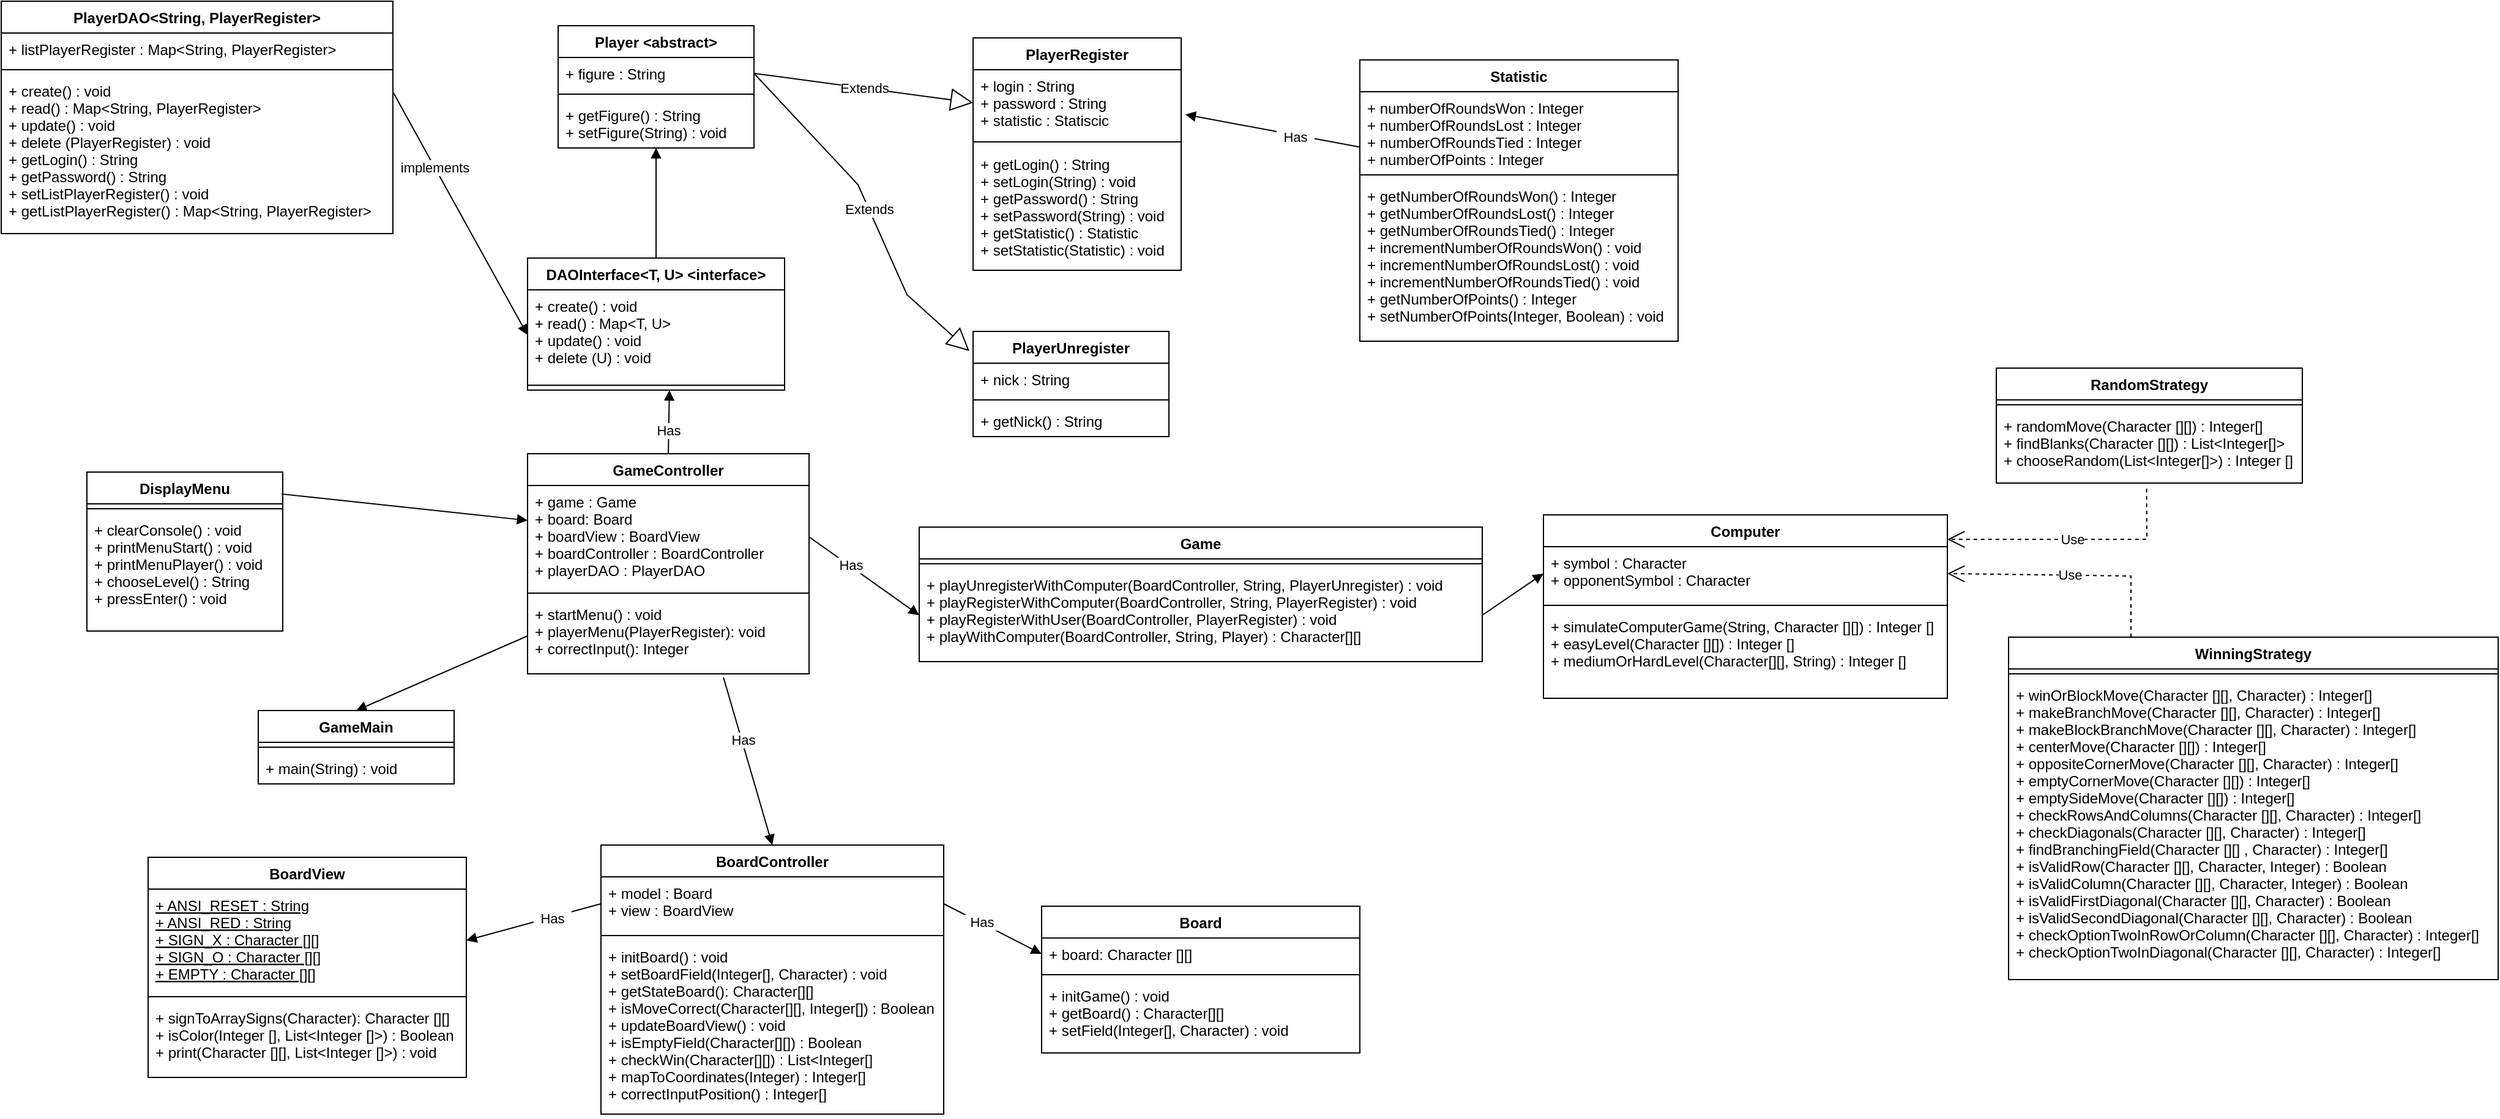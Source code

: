 <mxfile version="20.5.3" type="device"><diagram id="VrmzG9eLREvCGbenflNN" name="Strona-1"><mxGraphModel dx="3987" dy="1747" grid="1" gridSize="10" guides="1" tooltips="1" connect="1" arrows="1" fold="1" page="1" pageScale="1" pageWidth="827" pageHeight="1169" math="0" shadow="0"><root><mxCell id="0"/><mxCell id="1" parent="0"/><mxCell id="N-1xJLQRsz2dR7vhiNGV-13" value="Statistic" style="swimlane;fontStyle=1;align=center;verticalAlign=top;childLayout=stackLayout;horizontal=1;startSize=26;horizontalStack=0;resizeParent=1;resizeParentMax=0;resizeLast=0;collapsible=1;marginBottom=0;" parent="1" vertex="1"><mxGeometry x="650" y="58" width="260" height="230" as="geometry"/></mxCell><mxCell id="N-1xJLQRsz2dR7vhiNGV-14" value="+ numberOfRoundsWon : Integer&#10;+ numberOfRoundsLost : Integer&#10;+ numberOfRoundsTied : Integer&#10;+ numberOfPoints : Integer" style="text;strokeColor=none;fillColor=none;align=left;verticalAlign=top;spacingLeft=4;spacingRight=4;overflow=hidden;rotatable=0;points=[[0,0.5],[1,0.5]];portConstraint=eastwest;" parent="N-1xJLQRsz2dR7vhiNGV-13" vertex="1"><mxGeometry y="26" width="260" height="64" as="geometry"/></mxCell><mxCell id="N-1xJLQRsz2dR7vhiNGV-15" value="" style="line;strokeWidth=1;fillColor=none;align=left;verticalAlign=middle;spacingTop=-1;spacingLeft=3;spacingRight=3;rotatable=0;labelPosition=right;points=[];portConstraint=eastwest;strokeColor=inherit;" parent="N-1xJLQRsz2dR7vhiNGV-13" vertex="1"><mxGeometry y="90" width="260" height="8" as="geometry"/></mxCell><mxCell id="N-1xJLQRsz2dR7vhiNGV-16" value="+ getNumberOfRoundsWon() : Integer&#10;+ getNumberOfRoundsLost() : Integer&#10;+ getNumberOfRoundsTied() : Integer&#10;+ incrementNumberOfRoundsWon() : void&#10;+ incrementNumberOfRoundsLost() : void&#10;+ incrementNumberOfRoundsTied() : void&#10;+ getNumberOfPoints() : Integer&#10;+ setNumberOfPoints(Integer, Boolean) : void" style="text;strokeColor=none;fillColor=none;align=left;verticalAlign=top;spacingLeft=4;spacingRight=4;overflow=hidden;rotatable=0;points=[[0,0.5],[1,0.5]];portConstraint=eastwest;" parent="N-1xJLQRsz2dR7vhiNGV-13" vertex="1"><mxGeometry y="98" width="260" height="132" as="geometry"/></mxCell><mxCell id="odR13xfLLYG2qS5PO0i9-3" value="" style="html=1;verticalAlign=bottom;endArrow=block;rounded=0;exitX=0;exitY=0.707;exitDx=0;exitDy=0;exitPerimeter=0;entryX=1.02;entryY=0.679;entryDx=0;entryDy=0;entryPerimeter=0;" parent="1" source="N-1xJLQRsz2dR7vhiNGV-14" target="odR13xfLLYG2qS5PO0i9-19" edge="1"><mxGeometry width="80" relative="1" as="geometry"><mxPoint x="500" y="140" as="sourcePoint"/><mxPoint x="450" y="180" as="targetPoint"/></mxGeometry></mxCell><mxCell id="odR13xfLLYG2qS5PO0i9-30" value="&amp;nbsp; Has&amp;nbsp;&amp;nbsp;" style="edgeLabel;html=1;align=center;verticalAlign=middle;resizable=0;points=[];" parent="odR13xfLLYG2qS5PO0i9-3" vertex="1" connectable="0"><mxGeometry x="-0.256" y="1" relative="1" as="geometry"><mxPoint as="offset"/></mxGeometry></mxCell><mxCell id="odR13xfLLYG2qS5PO0i9-10" value="Board" style="swimlane;fontStyle=1;align=center;verticalAlign=top;childLayout=stackLayout;horizontal=1;startSize=26;horizontalStack=0;resizeParent=1;resizeParentMax=0;resizeLast=0;collapsible=1;marginBottom=0;" parent="1" vertex="1"><mxGeometry x="390" y="750" width="260" height="120" as="geometry"/></mxCell><mxCell id="odR13xfLLYG2qS5PO0i9-11" value="+ board: Character [][]" style="text;strokeColor=none;fillColor=none;align=left;verticalAlign=top;spacingLeft=4;spacingRight=4;overflow=hidden;rotatable=0;points=[[0,0.5],[1,0.5]];portConstraint=eastwest;" parent="odR13xfLLYG2qS5PO0i9-10" vertex="1"><mxGeometry y="26" width="260" height="26" as="geometry"/></mxCell><mxCell id="odR13xfLLYG2qS5PO0i9-12" value="" style="line;strokeWidth=1;fillColor=none;align=left;verticalAlign=middle;spacingTop=-1;spacingLeft=3;spacingRight=3;rotatable=0;labelPosition=right;points=[];portConstraint=eastwest;strokeColor=inherit;" parent="odR13xfLLYG2qS5PO0i9-10" vertex="1"><mxGeometry y="52" width="260" height="8" as="geometry"/></mxCell><mxCell id="odR13xfLLYG2qS5PO0i9-13" value="+ initGame() : void&#10;+ getBoard() : Character[][]&#10;+ setField(Integer[], Character) : void" style="text;strokeColor=none;fillColor=none;align=left;verticalAlign=top;spacingLeft=4;spacingRight=4;overflow=hidden;rotatable=0;points=[[0,0.5],[1,0.5]];portConstraint=eastwest;" parent="odR13xfLLYG2qS5PO0i9-10" vertex="1"><mxGeometry y="60" width="260" height="60" as="geometry"/></mxCell><mxCell id="odR13xfLLYG2qS5PO0i9-18" value="PlayerRegister" style="swimlane;fontStyle=1;align=center;verticalAlign=top;childLayout=stackLayout;horizontal=1;startSize=26;horizontalStack=0;resizeParent=1;resizeParentMax=0;resizeLast=0;collapsible=1;marginBottom=0;" parent="1" vertex="1"><mxGeometry x="334" y="40" width="170" height="190" as="geometry"/></mxCell><mxCell id="odR13xfLLYG2qS5PO0i9-19" value="+ login : String&#10;+ password : String&#10;+ statistic : Statiscic" style="text;strokeColor=none;fillColor=none;align=left;verticalAlign=top;spacingLeft=4;spacingRight=4;overflow=hidden;rotatable=0;points=[[0,0.5],[1,0.5]];portConstraint=eastwest;" parent="odR13xfLLYG2qS5PO0i9-18" vertex="1"><mxGeometry y="26" width="170" height="54" as="geometry"/></mxCell><mxCell id="odR13xfLLYG2qS5PO0i9-20" value="" style="line;strokeWidth=1;fillColor=none;align=left;verticalAlign=middle;spacingTop=-1;spacingLeft=3;spacingRight=3;rotatable=0;labelPosition=right;points=[];portConstraint=eastwest;strokeColor=inherit;" parent="odR13xfLLYG2qS5PO0i9-18" vertex="1"><mxGeometry y="80" width="170" height="10" as="geometry"/></mxCell><mxCell id="odR13xfLLYG2qS5PO0i9-21" value="+ getLogin() : String&#10;+ setLogin(String) : void&#10;+ getPassword() : String&#10;+ setPassword(String) : void&#10;+ getStatistic() : Statistic&#10;+ setStatistic(Statistic) : void" style="text;strokeColor=none;fillColor=none;align=left;verticalAlign=top;spacingLeft=4;spacingRight=4;overflow=hidden;rotatable=0;points=[[0,0.5],[1,0.5]];portConstraint=eastwest;" parent="odR13xfLLYG2qS5PO0i9-18" vertex="1"><mxGeometry y="90" width="170" height="100" as="geometry"/></mxCell><mxCell id="odR13xfLLYG2qS5PO0i9-27" value="Extends" style="endArrow=block;endSize=16;endFill=0;html=1;rounded=0;exitX=1;exitY=0.5;exitDx=0;exitDy=0;entryX=0;entryY=0.5;entryDx=0;entryDy=0;" parent="1" source="Wgvar7H5nIFd8Q6rsGdw-6" target="odR13xfLLYG2qS5PO0i9-19" edge="1"><mxGeometry width="160" relative="1" as="geometry"><mxPoint x="80" y="63" as="sourcePoint"/><mxPoint x="330" y="120" as="targetPoint"/></mxGeometry></mxCell><mxCell id="odR13xfLLYG2qS5PO0i9-28" value="Extends" style="endArrow=block;endSize=16;endFill=0;html=1;rounded=0;entryX=-0.019;entryY=0.186;entryDx=0;entryDy=0;exitX=1;exitY=0.5;exitDx=0;exitDy=0;entryPerimeter=0;" parent="1" source="Wgvar7H5nIFd8Q6rsGdw-6" target="Wgvar7H5nIFd8Q6rsGdw-1" edge="1"><mxGeometry width="160" relative="1" as="geometry"><mxPoint x="80" y="63" as="sourcePoint"/><mxPoint x="334" y="277" as="targetPoint"/><Array as="points"><mxPoint x="240" y="160"/><mxPoint x="280" y="250"/></Array></mxGeometry></mxCell><mxCell id="odR13xfLLYG2qS5PO0i9-32" value="DAOInterface&lt;T, U&gt; &lt;interface&gt;" style="swimlane;fontStyle=1;align=center;verticalAlign=top;childLayout=stackLayout;horizontal=1;startSize=26;horizontalStack=0;resizeParent=1;resizeParentMax=0;resizeLast=0;collapsible=1;marginBottom=0;" parent="1" vertex="1"><mxGeometry x="-30" y="220" width="210" height="108" as="geometry"/></mxCell><mxCell id="odR13xfLLYG2qS5PO0i9-33" value="+ create() : void&#10;+ read() : Map&lt;T, U&gt;&#10;+ update() : void&#10;+ delete (U) : void" style="text;strokeColor=none;fillColor=none;align=left;verticalAlign=top;spacingLeft=4;spacingRight=4;overflow=hidden;rotatable=0;points=[[0,0.5],[1,0.5]];portConstraint=eastwest;" parent="odR13xfLLYG2qS5PO0i9-32" vertex="1"><mxGeometry y="26" width="210" height="74" as="geometry"/></mxCell><mxCell id="odR13xfLLYG2qS5PO0i9-34" value="" style="line;strokeWidth=1;fillColor=none;align=left;verticalAlign=middle;spacingTop=-1;spacingLeft=3;spacingRight=3;rotatable=0;labelPosition=right;points=[];portConstraint=eastwest;strokeColor=inherit;" parent="odR13xfLLYG2qS5PO0i9-32" vertex="1"><mxGeometry y="100" width="210" height="8" as="geometry"/></mxCell><mxCell id="odR13xfLLYG2qS5PO0i9-36" value="BoardController" style="swimlane;fontStyle=1;align=center;verticalAlign=top;childLayout=stackLayout;horizontal=1;startSize=26;horizontalStack=0;resizeParent=1;resizeParentMax=0;resizeLast=0;collapsible=1;marginBottom=0;" parent="1" vertex="1"><mxGeometry x="30" y="700" width="280" height="220" as="geometry"/></mxCell><mxCell id="odR13xfLLYG2qS5PO0i9-37" value="+ model : Board&#10;+ view : BoardView" style="text;strokeColor=none;fillColor=none;align=left;verticalAlign=top;spacingLeft=4;spacingRight=4;overflow=hidden;rotatable=0;points=[[0,0.5],[1,0.5]];portConstraint=eastwest;" parent="odR13xfLLYG2qS5PO0i9-36" vertex="1"><mxGeometry y="26" width="280" height="44" as="geometry"/></mxCell><mxCell id="odR13xfLLYG2qS5PO0i9-38" value="" style="line;strokeWidth=1;fillColor=none;align=left;verticalAlign=middle;spacingTop=-1;spacingLeft=3;spacingRight=3;rotatable=0;labelPosition=right;points=[];portConstraint=eastwest;strokeColor=inherit;" parent="odR13xfLLYG2qS5PO0i9-36" vertex="1"><mxGeometry y="70" width="280" height="8" as="geometry"/></mxCell><mxCell id="odR13xfLLYG2qS5PO0i9-39" value="+ initBoard() : void&#10;+ setBoardField(Integer[], Character) : void&#10;+ getStateBoard(): Character[][]&#10;+ isMoveCorrect(Character[][], Integer[]) : Boolean&#10;+ updateBoardView() : void&#10;+ isEmptyField(Character[][]) : Boolean&#10;+ checkWin(Character[][]) : List&lt;Integer[]&#10;+ mapToCoordinates(Integer) : Integer[]&#10;+ correctInputPosition() : Integer[]" style="text;strokeColor=none;fillColor=none;align=left;verticalAlign=top;spacingLeft=4;spacingRight=4;overflow=hidden;rotatable=0;points=[[0,0.5],[1,0.5]];portConstraint=eastwest;" parent="odR13xfLLYG2qS5PO0i9-36" vertex="1"><mxGeometry y="78" width="280" height="142" as="geometry"/></mxCell><mxCell id="odR13xfLLYG2qS5PO0i9-40" value="PlayerDAO&lt;String, PlayerRegister&gt;" style="swimlane;fontStyle=1;align=center;verticalAlign=top;childLayout=stackLayout;horizontal=1;startSize=26;horizontalStack=0;resizeParent=1;resizeParentMax=0;resizeLast=0;collapsible=1;marginBottom=0;" parent="1" vertex="1"><mxGeometry x="-460" y="10" width="320" height="190" as="geometry"/></mxCell><mxCell id="odR13xfLLYG2qS5PO0i9-41" value="+ listPlayerRegister : Map&lt;String, PlayerRegister&gt;" style="text;strokeColor=none;fillColor=none;align=left;verticalAlign=top;spacingLeft=4;spacingRight=4;overflow=hidden;rotatable=0;points=[[0,0.5],[1,0.5]];portConstraint=eastwest;" parent="odR13xfLLYG2qS5PO0i9-40" vertex="1"><mxGeometry y="26" width="320" height="26" as="geometry"/></mxCell><mxCell id="odR13xfLLYG2qS5PO0i9-42" value="" style="line;strokeWidth=1;fillColor=none;align=left;verticalAlign=middle;spacingTop=-1;spacingLeft=3;spacingRight=3;rotatable=0;labelPosition=right;points=[];portConstraint=eastwest;strokeColor=inherit;" parent="odR13xfLLYG2qS5PO0i9-40" vertex="1"><mxGeometry y="52" width="320" height="8" as="geometry"/></mxCell><mxCell id="odR13xfLLYG2qS5PO0i9-43" value="+ create() : void&#10;+ read() : Map&lt;String, PlayerRegister&gt;&#10;+ update() : void&#10;+ delete (PlayerRegister) : void&#10;+ getLogin() : String&#10;+ getPassword() : String&#10;+ setListPlayerRegister() : void&#10;+ getListPlayerRegister() : Map&lt;String, PlayerRegister&gt;" style="text;strokeColor=none;fillColor=none;align=left;verticalAlign=top;spacingLeft=4;spacingRight=4;overflow=hidden;rotatable=0;points=[[0,0.5],[1,0.5]];portConstraint=eastwest;" parent="odR13xfLLYG2qS5PO0i9-40" vertex="1"><mxGeometry y="60" width="320" height="130" as="geometry"/></mxCell><mxCell id="2SEzMEBzed6HXKgxfGI9-5" value="" style="html=1;verticalAlign=bottom;endArrow=block;rounded=0;exitX=0;exitY=0.5;exitDx=0;exitDy=0;entryX=1;entryY=0.5;entryDx=0;entryDy=0;" parent="1" source="odR13xfLLYG2qS5PO0i9-37" target="qKr_ojwoAKh8h4PvuATE-2" edge="1"><mxGeometry width="80" relative="1" as="geometry"><mxPoint x="32.8" y="837.998" as="sourcePoint"/><mxPoint y="784" as="targetPoint"/></mxGeometry></mxCell><mxCell id="2SEzMEBzed6HXKgxfGI9-6" value="&amp;nbsp; Has&amp;nbsp;&amp;nbsp;" style="edgeLabel;html=1;align=center;verticalAlign=middle;resizable=0;points=[];" parent="2SEzMEBzed6HXKgxfGI9-5" vertex="1" connectable="0"><mxGeometry x="-0.256" y="1" relative="1" as="geometry"><mxPoint as="offset"/></mxGeometry></mxCell><mxCell id="2SEzMEBzed6HXKgxfGI9-7" value="" style="html=1;verticalAlign=bottom;endArrow=block;rounded=0;exitX=1;exitY=0.5;exitDx=0;exitDy=0;entryX=0;entryY=0.5;entryDx=0;entryDy=0;" parent="1" source="odR13xfLLYG2qS5PO0i9-37" target="odR13xfLLYG2qS5PO0i9-11" edge="1"><mxGeometry width="80" relative="1" as="geometry"><mxPoint x="300" y="640" as="sourcePoint"/><mxPoint x="220" y="647" as="targetPoint"/></mxGeometry></mxCell><mxCell id="2SEzMEBzed6HXKgxfGI9-8" value="&amp;nbsp; Has&amp;nbsp;&amp;nbsp;" style="edgeLabel;html=1;align=center;verticalAlign=middle;resizable=0;points=[];" parent="2SEzMEBzed6HXKgxfGI9-7" vertex="1" connectable="0"><mxGeometry x="-0.256" y="1" relative="1" as="geometry"><mxPoint as="offset"/></mxGeometry></mxCell><mxCell id="2SEzMEBzed6HXKgxfGI9-10" value="GameController" style="swimlane;fontStyle=1;align=center;verticalAlign=top;childLayout=stackLayout;horizontal=1;startSize=26;horizontalStack=0;resizeParent=1;resizeParentMax=0;resizeLast=0;collapsible=1;marginBottom=0;" parent="1" vertex="1"><mxGeometry x="-30" y="380" width="230" height="180" as="geometry"/></mxCell><mxCell id="2SEzMEBzed6HXKgxfGI9-11" value="+ game : Game&#10;+ board: Board&#10;+ boardView : BoardView&#10;+ boardController : BoardController&#10;+ playerDAO : PlayerDAO" style="text;strokeColor=none;fillColor=none;align=left;verticalAlign=top;spacingLeft=4;spacingRight=4;overflow=hidden;rotatable=0;points=[[0,0.5],[1,0.5]];portConstraint=eastwest;" parent="2SEzMEBzed6HXKgxfGI9-10" vertex="1"><mxGeometry y="26" width="230" height="84" as="geometry"/></mxCell><mxCell id="2SEzMEBzed6HXKgxfGI9-12" value="" style="line;strokeWidth=1;fillColor=none;align=left;verticalAlign=middle;spacingTop=-1;spacingLeft=3;spacingRight=3;rotatable=0;labelPosition=right;points=[];portConstraint=eastwest;strokeColor=inherit;" parent="2SEzMEBzed6HXKgxfGI9-10" vertex="1"><mxGeometry y="110" width="230" height="8" as="geometry"/></mxCell><mxCell id="2SEzMEBzed6HXKgxfGI9-13" value="+ startMenu() : void&#10;+ playerMenu(PlayerRegister): void&#10;+ correctInput(): Integer" style="text;strokeColor=none;fillColor=none;align=left;verticalAlign=top;spacingLeft=4;spacingRight=4;overflow=hidden;rotatable=0;points=[[0,0.5],[1,0.5]];portConstraint=eastwest;" parent="2SEzMEBzed6HXKgxfGI9-10" vertex="1"><mxGeometry y="118" width="230" height="62" as="geometry"/></mxCell><mxCell id="2SEzMEBzed6HXKgxfGI9-15" value="" style="html=1;verticalAlign=bottom;endArrow=block;rounded=0;exitX=0.696;exitY=1.048;exitDx=0;exitDy=0;entryX=0.5;entryY=0;entryDx=0;entryDy=0;exitPerimeter=0;" parent="1" source="2SEzMEBzed6HXKgxfGI9-13" target="odR13xfLLYG2qS5PO0i9-36" edge="1"><mxGeometry width="80" relative="1" as="geometry"><mxPoint x="150" y="610" as="sourcePoint"/><mxPoint x="220" y="626" as="targetPoint"/></mxGeometry></mxCell><mxCell id="2SEzMEBzed6HXKgxfGI9-16" value="&amp;nbsp; Has&amp;nbsp;&amp;nbsp;" style="edgeLabel;html=1;align=center;verticalAlign=middle;resizable=0;points=[];" parent="2SEzMEBzed6HXKgxfGI9-15" vertex="1" connectable="0"><mxGeometry x="-0.256" y="1" relative="1" as="geometry"><mxPoint as="offset"/></mxGeometry></mxCell><mxCell id="2SEzMEBzed6HXKgxfGI9-17" value="" style="html=1;verticalAlign=bottom;endArrow=block;rounded=0;exitX=1;exitY=0.5;exitDx=0;exitDy=0;entryX=0;entryY=0.5;entryDx=0;entryDy=0;" parent="1" source="2SEzMEBzed6HXKgxfGI9-11" target="Wgvar7H5nIFd8Q6rsGdw-13" edge="1"><mxGeometry width="80" relative="1" as="geometry"><mxPoint x="280" y="400" as="sourcePoint"/><mxPoint x="270" y="410" as="targetPoint"/></mxGeometry></mxCell><mxCell id="2SEzMEBzed6HXKgxfGI9-18" value="&amp;nbsp; Has&amp;nbsp;&amp;nbsp;" style="edgeLabel;html=1;align=center;verticalAlign=middle;resizable=0;points=[];" parent="2SEzMEBzed6HXKgxfGI9-17" vertex="1" connectable="0"><mxGeometry x="-0.256" y="1" relative="1" as="geometry"><mxPoint as="offset"/></mxGeometry></mxCell><mxCell id="2SEzMEBzed6HXKgxfGI9-19" value="DisplayMenu" style="swimlane;fontStyle=1;align=center;verticalAlign=top;childLayout=stackLayout;horizontal=1;startSize=26;horizontalStack=0;resizeParent=1;resizeParentMax=0;resizeLast=0;collapsible=1;marginBottom=0;" parent="1" vertex="1"><mxGeometry x="-390" y="395" width="160" height="130" as="geometry"/></mxCell><mxCell id="2SEzMEBzed6HXKgxfGI9-21" value="" style="line;strokeWidth=1;fillColor=none;align=left;verticalAlign=middle;spacingTop=-1;spacingLeft=3;spacingRight=3;rotatable=0;labelPosition=right;points=[];portConstraint=eastwest;strokeColor=inherit;" parent="2SEzMEBzed6HXKgxfGI9-19" vertex="1"><mxGeometry y="26" width="160" height="8" as="geometry"/></mxCell><mxCell id="2SEzMEBzed6HXKgxfGI9-22" value="+ clearConsole() : void&#10;+ printMenuStart() : void&#10;+ printMenuPlayer() : void&#10;+ chooseLevel() : String&#10;+ pressEnter() : void" style="text;strokeColor=none;fillColor=none;align=left;verticalAlign=top;spacingLeft=4;spacingRight=4;overflow=hidden;rotatable=0;points=[[0,0.5],[1,0.5]];portConstraint=eastwest;" parent="2SEzMEBzed6HXKgxfGI9-19" vertex="1"><mxGeometry y="34" width="160" height="96" as="geometry"/></mxCell><mxCell id="2SEzMEBzed6HXKgxfGI9-23" value="" style="html=1;verticalAlign=bottom;endArrow=block;rounded=0;exitX=0.994;exitY=0.138;exitDx=0;exitDy=0;entryX=0;entryY=0.34;entryDx=0;entryDy=0;exitPerimeter=0;entryPerimeter=0;" parent="1" source="2SEzMEBzed6HXKgxfGI9-19" target="2SEzMEBzed6HXKgxfGI9-11" edge="1"><mxGeometry width="80" relative="1" as="geometry"><mxPoint x="-80" y="550" as="sourcePoint"/><mxPoint x="-10" y="566" as="targetPoint"/></mxGeometry></mxCell><mxCell id="2SEzMEBzed6HXKgxfGI9-25" value="" style="html=1;verticalAlign=bottom;endArrow=block;rounded=0;exitX=0.5;exitY=0;exitDx=0;exitDy=0;" parent="1" source="odR13xfLLYG2qS5PO0i9-32" target="Wgvar7H5nIFd8Q6rsGdw-8" edge="1"><mxGeometry width="80" relative="1" as="geometry"><mxPoint x="100" y="240" as="sourcePoint"/><mxPoint x="-26.912" y="88" as="targetPoint"/></mxGeometry></mxCell><mxCell id="2SEzMEBzed6HXKgxfGI9-26" value="" style="html=1;verticalAlign=bottom;endArrow=block;rounded=0;exitX=0.5;exitY=0;exitDx=0;exitDy=0;entryX=0.552;entryY=1;entryDx=0;entryDy=0;entryPerimeter=0;" parent="1" source="2SEzMEBzed6HXKgxfGI9-10" target="odR13xfLLYG2qS5PO0i9-34" edge="1"><mxGeometry width="80" relative="1" as="geometry"><mxPoint x="270" y="410" as="sourcePoint"/><mxPoint x="250" y="385" as="targetPoint"/></mxGeometry></mxCell><mxCell id="2SEzMEBzed6HXKgxfGI9-27" value="&amp;nbsp; Has&amp;nbsp;&amp;nbsp;" style="edgeLabel;html=1;align=center;verticalAlign=middle;resizable=0;points=[];" parent="2SEzMEBzed6HXKgxfGI9-26" vertex="1" connectable="0"><mxGeometry x="-0.256" y="1" relative="1" as="geometry"><mxPoint as="offset"/></mxGeometry></mxCell><mxCell id="2SEzMEBzed6HXKgxfGI9-28" value="" style="html=1;verticalAlign=bottom;endArrow=block;rounded=0;entryX=0;entryY=0.5;entryDx=0;entryDy=0;exitX=1;exitY=0.109;exitDx=0;exitDy=0;exitPerimeter=0;" parent="1" source="odR13xfLLYG2qS5PO0i9-43" target="odR13xfLLYG2qS5PO0i9-33" edge="1"><mxGeometry width="80" relative="1" as="geometry"><mxPoint x="0.08" y="332" as="sourcePoint"/><mxPoint x="-106.0" y="290" as="targetPoint"/></mxGeometry></mxCell><mxCell id="-Feh3hMZtRdfqvKJbi6E-17" value="implements" style="edgeLabel;html=1;align=center;verticalAlign=middle;resizable=0;points=[];" parent="2SEzMEBzed6HXKgxfGI9-28" vertex="1" connectable="0"><mxGeometry x="-0.38" relative="1" as="geometry"><mxPoint as="offset"/></mxGeometry></mxCell><mxCell id="-Feh3hMZtRdfqvKJbi6E-1" value="WinningStrategy" style="swimlane;fontStyle=1;align=center;verticalAlign=top;childLayout=stackLayout;horizontal=1;startSize=26;horizontalStack=0;resizeParent=1;resizeParentMax=0;resizeLast=0;collapsible=1;marginBottom=0;" parent="1" vertex="1"><mxGeometry x="1180" y="530" width="400" height="280" as="geometry"/></mxCell><mxCell id="-Feh3hMZtRdfqvKJbi6E-3" value="" style="line;strokeWidth=1;fillColor=none;align=left;verticalAlign=middle;spacingTop=-1;spacingLeft=3;spacingRight=3;rotatable=0;labelPosition=right;points=[];portConstraint=eastwest;strokeColor=inherit;" parent="-Feh3hMZtRdfqvKJbi6E-1" vertex="1"><mxGeometry y="26" width="400" height="8" as="geometry"/></mxCell><mxCell id="-Feh3hMZtRdfqvKJbi6E-4" value="+ winOrBlockMove(Character [][], Character) : Integer[]&#10;+ makeBranchMove(Character [][], Character) : Integer[]&#10;+ makeBlockBranchMove(Character [][], Character) : Integer[]&#10;+ centerMove(Character [][]) : Integer[]&#10;+ oppositeCornerMove(Character [][], Character) : Integer[]&#10;+ emptyCornerMove(Character [][]) : Integer[]&#10;+ emptySideMove(Character [][]) : Integer[]&#10;+ checkRowsAndColumns(Character [][], Character) : Integer[]&#10;+ checkDiagonals(Character [][], Character) : Integer[]&#10;+ findBranchingField(Character [][] , Character) : Integer[]&#10;+ isValidRow(Character [][], Character, Integer) : Boolean&#10;+ isValidColumn(Character [][], Character, Integer) : Boolean&#10;+ isValidFirstDiagonal(Character [][], Character) : Boolean&#10;+ isValidSecondDiagonal(Character [][], Character) : Boolean&#10;+ checkOptionTwoInRowOrColumn(Character [][], Character) : Integer[]&#10;+ checkOptionTwoInDiagonal(Character [][], Character) : Integer[]" style="text;strokeColor=none;fillColor=none;align=left;verticalAlign=top;spacingLeft=4;spacingRight=4;overflow=hidden;rotatable=0;points=[[0,0.5],[1,0.5]];portConstraint=eastwest;" parent="-Feh3hMZtRdfqvKJbi6E-1" vertex="1"><mxGeometry y="34" width="400" height="246" as="geometry"/></mxCell><mxCell id="-Feh3hMZtRdfqvKJbi6E-5" value="RandomStrategy" style="swimlane;fontStyle=1;align=center;verticalAlign=top;childLayout=stackLayout;horizontal=1;startSize=26;horizontalStack=0;resizeParent=1;resizeParentMax=0;resizeLast=0;collapsible=1;marginBottom=0;" parent="1" vertex="1"><mxGeometry x="1170" y="310" width="250" height="94" as="geometry"/></mxCell><mxCell id="-Feh3hMZtRdfqvKJbi6E-7" value="" style="line;strokeWidth=1;fillColor=none;align=left;verticalAlign=middle;spacingTop=-1;spacingLeft=3;spacingRight=3;rotatable=0;labelPosition=right;points=[];portConstraint=eastwest;strokeColor=inherit;" parent="-Feh3hMZtRdfqvKJbi6E-5" vertex="1"><mxGeometry y="26" width="250" height="8" as="geometry"/></mxCell><mxCell id="-Feh3hMZtRdfqvKJbi6E-8" value="+ randomMove(Character [][]) : Integer[]&#10;+ findBlanks(Character [][]) : List&lt;Integer[]&gt;&#10;+ chooseRandom(List&lt;Integer[]&gt;) : Integer []" style="text;strokeColor=none;fillColor=none;align=left;verticalAlign=top;spacingLeft=4;spacingRight=4;overflow=hidden;rotatable=0;points=[[0,0.5],[1,0.5]];portConstraint=eastwest;" parent="-Feh3hMZtRdfqvKJbi6E-5" vertex="1"><mxGeometry y="34" width="250" height="60" as="geometry"/></mxCell><mxCell id="-Feh3hMZtRdfqvKJbi6E-10" value="Computer" style="swimlane;fontStyle=1;align=center;verticalAlign=top;childLayout=stackLayout;horizontal=1;startSize=26;horizontalStack=0;resizeParent=1;resizeParentMax=0;resizeLast=0;collapsible=1;marginBottom=0;" parent="1" vertex="1"><mxGeometry x="800" y="430" width="330" height="150" as="geometry"/></mxCell><mxCell id="-Feh3hMZtRdfqvKJbi6E-11" value="+ symbol : Character&#10;+ opponentSymbol : Character" style="text;strokeColor=none;fillColor=none;align=left;verticalAlign=top;spacingLeft=4;spacingRight=4;overflow=hidden;rotatable=0;points=[[0,0.5],[1,0.5]];portConstraint=eastwest;" parent="-Feh3hMZtRdfqvKJbi6E-10" vertex="1"><mxGeometry y="26" width="330" height="44" as="geometry"/></mxCell><mxCell id="-Feh3hMZtRdfqvKJbi6E-12" value="" style="line;strokeWidth=1;fillColor=none;align=left;verticalAlign=middle;spacingTop=-1;spacingLeft=3;spacingRight=3;rotatable=0;labelPosition=right;points=[];portConstraint=eastwest;strokeColor=inherit;" parent="-Feh3hMZtRdfqvKJbi6E-10" vertex="1"><mxGeometry y="70" width="330" height="8" as="geometry"/></mxCell><mxCell id="-Feh3hMZtRdfqvKJbi6E-13" value="+ simulateComputerGame(String, Character [][]) : Integer []&#10;+ easyLevel(Character [][]) : Integer []&#10;+ mediumOrHardLevel(Character[][], String) : Integer []" style="text;strokeColor=none;fillColor=none;align=left;verticalAlign=top;spacingLeft=4;spacingRight=4;overflow=hidden;rotatable=0;points=[[0,0.5],[1,0.5]];portConstraint=eastwest;" parent="-Feh3hMZtRdfqvKJbi6E-10" vertex="1"><mxGeometry y="78" width="330" height="72" as="geometry"/></mxCell><mxCell id="-Feh3hMZtRdfqvKJbi6E-15" value="Use" style="endArrow=open;endSize=12;dashed=1;html=1;rounded=0;exitX=0.491;exitY=1.077;exitDx=0;exitDy=0;exitPerimeter=0;entryX=1;entryY=-0.136;entryDx=0;entryDy=0;entryPerimeter=0;" parent="1" source="-Feh3hMZtRdfqvKJbi6E-8" target="-Feh3hMZtRdfqvKJbi6E-11" edge="1"><mxGeometry width="160" relative="1" as="geometry"><mxPoint x="870" y="430" as="sourcePoint"/><mxPoint x="1030" y="430" as="targetPoint"/><Array as="points"><mxPoint x="1293" y="450"/></Array></mxGeometry></mxCell><mxCell id="-Feh3hMZtRdfqvKJbi6E-16" value="Use" style="endArrow=open;endSize=12;dashed=1;html=1;rounded=0;exitX=0.25;exitY=0;exitDx=0;exitDy=0;entryX=1;entryY=0.5;entryDx=0;entryDy=0;" parent="1" source="-Feh3hMZtRdfqvKJbi6E-1" target="-Feh3hMZtRdfqvKJbi6E-11" edge="1"><mxGeometry width="160" relative="1" as="geometry"><mxPoint x="1312.93" y="451.982" as="sourcePoint"/><mxPoint x="1170" y="489.996" as="targetPoint"/><Array as="points"><mxPoint x="1280" y="480"/></Array></mxGeometry></mxCell><mxCell id="qKr_ojwoAKh8h4PvuATE-1" value="BoardView" style="swimlane;fontStyle=1;align=center;verticalAlign=top;childLayout=stackLayout;horizontal=1;startSize=26;horizontalStack=0;resizeParent=1;resizeParentMax=0;resizeLast=0;collapsible=1;marginBottom=0;" parent="1" vertex="1"><mxGeometry x="-340" y="710" width="260" height="180" as="geometry"/></mxCell><mxCell id="qKr_ojwoAKh8h4PvuATE-2" value="+ ANSI_RESET : String&#10;+ ANSI_RED : String&#10;+ SIGN_X : Character [][]&#10;+ SIGN_O : Character [][]&#10;+ EMPTY : Character [][]" style="text;strokeColor=none;fillColor=none;align=left;verticalAlign=top;spacingLeft=4;spacingRight=4;overflow=hidden;rotatable=0;points=[[0,0.5],[1,0.5]];portConstraint=eastwest;fontStyle=4" parent="qKr_ojwoAKh8h4PvuATE-1" vertex="1"><mxGeometry y="26" width="260" height="84" as="geometry"/></mxCell><mxCell id="qKr_ojwoAKh8h4PvuATE-3" value="" style="line;strokeWidth=1;fillColor=none;align=left;verticalAlign=middle;spacingTop=-1;spacingLeft=3;spacingRight=3;rotatable=0;labelPosition=right;points=[];portConstraint=eastwest;strokeColor=inherit;" parent="qKr_ojwoAKh8h4PvuATE-1" vertex="1"><mxGeometry y="110" width="260" height="8" as="geometry"/></mxCell><mxCell id="qKr_ojwoAKh8h4PvuATE-4" value="+ signToArraySigns(Character): Character [][]&#10;+ isColor(Integer [], List&lt;Integer []&gt;) : Boolean&#10;+ print(Character [][], List&lt;Integer []&gt;) : void" style="text;strokeColor=none;fillColor=none;align=left;verticalAlign=top;spacingLeft=4;spacingRight=4;overflow=hidden;rotatable=0;points=[[0,0.5],[1,0.5]];portConstraint=eastwest;" parent="qKr_ojwoAKh8h4PvuATE-1" vertex="1"><mxGeometry y="118" width="260" height="62" as="geometry"/></mxCell><mxCell id="Wgvar7H5nIFd8Q6rsGdw-1" value="PlayerUnregister" style="swimlane;fontStyle=1;align=center;verticalAlign=top;childLayout=stackLayout;horizontal=1;startSize=26;horizontalStack=0;resizeParent=1;resizeParentMax=0;resizeLast=0;collapsible=1;marginBottom=0;" vertex="1" parent="1"><mxGeometry x="334" y="280" width="160" height="86" as="geometry"/></mxCell><mxCell id="Wgvar7H5nIFd8Q6rsGdw-2" value="+ nick : String" style="text;strokeColor=none;fillColor=none;align=left;verticalAlign=top;spacingLeft=4;spacingRight=4;overflow=hidden;rotatable=0;points=[[0,0.5],[1,0.5]];portConstraint=eastwest;" vertex="1" parent="Wgvar7H5nIFd8Q6rsGdw-1"><mxGeometry y="26" width="160" height="26" as="geometry"/></mxCell><mxCell id="Wgvar7H5nIFd8Q6rsGdw-3" value="" style="line;strokeWidth=1;fillColor=none;align=left;verticalAlign=middle;spacingTop=-1;spacingLeft=3;spacingRight=3;rotatable=0;labelPosition=right;points=[];portConstraint=eastwest;strokeColor=inherit;" vertex="1" parent="Wgvar7H5nIFd8Q6rsGdw-1"><mxGeometry y="52" width="160" height="8" as="geometry"/></mxCell><mxCell id="Wgvar7H5nIFd8Q6rsGdw-4" value="+ getNick() : String" style="text;strokeColor=none;fillColor=none;align=left;verticalAlign=top;spacingLeft=4;spacingRight=4;overflow=hidden;rotatable=0;points=[[0,0.5],[1,0.5]];portConstraint=eastwest;" vertex="1" parent="Wgvar7H5nIFd8Q6rsGdw-1"><mxGeometry y="60" width="160" height="26" as="geometry"/></mxCell><mxCell id="Wgvar7H5nIFd8Q6rsGdw-5" value="Player &lt;abstract&gt;" style="swimlane;fontStyle=1;align=center;verticalAlign=top;childLayout=stackLayout;horizontal=1;startSize=26;horizontalStack=0;resizeParent=1;resizeParentMax=0;resizeLast=0;collapsible=1;marginBottom=0;" vertex="1" parent="1"><mxGeometry x="-5" y="30" width="160" height="100" as="geometry"/></mxCell><mxCell id="Wgvar7H5nIFd8Q6rsGdw-6" value="+ figure : String" style="text;strokeColor=none;fillColor=none;align=left;verticalAlign=top;spacingLeft=4;spacingRight=4;overflow=hidden;rotatable=0;points=[[0,0.5],[1,0.5]];portConstraint=eastwest;" vertex="1" parent="Wgvar7H5nIFd8Q6rsGdw-5"><mxGeometry y="26" width="160" height="26" as="geometry"/></mxCell><mxCell id="Wgvar7H5nIFd8Q6rsGdw-7" value="" style="line;strokeWidth=1;fillColor=none;align=left;verticalAlign=middle;spacingTop=-1;spacingLeft=3;spacingRight=3;rotatable=0;labelPosition=right;points=[];portConstraint=eastwest;strokeColor=inherit;" vertex="1" parent="Wgvar7H5nIFd8Q6rsGdw-5"><mxGeometry y="52" width="160" height="8" as="geometry"/></mxCell><mxCell id="Wgvar7H5nIFd8Q6rsGdw-8" value="+ getFigure() : String&#10;+ setFigure(String) : void" style="text;strokeColor=none;fillColor=none;align=left;verticalAlign=top;spacingLeft=4;spacingRight=4;overflow=hidden;rotatable=0;points=[[0,0.5],[1,0.5]];portConstraint=eastwest;" vertex="1" parent="Wgvar7H5nIFd8Q6rsGdw-5"><mxGeometry y="60" width="160" height="40" as="geometry"/></mxCell><mxCell id="Wgvar7H5nIFd8Q6rsGdw-10" value="Game" style="swimlane;fontStyle=1;align=center;verticalAlign=top;childLayout=stackLayout;horizontal=1;startSize=26;horizontalStack=0;resizeParent=1;resizeParentMax=0;resizeLast=0;collapsible=1;marginBottom=0;" vertex="1" parent="1"><mxGeometry x="290" y="440" width="460" height="110" as="geometry"/></mxCell><mxCell id="Wgvar7H5nIFd8Q6rsGdw-12" value="" style="line;strokeWidth=1;fillColor=none;align=left;verticalAlign=middle;spacingTop=-1;spacingLeft=3;spacingRight=3;rotatable=0;labelPosition=right;points=[];portConstraint=eastwest;strokeColor=inherit;" vertex="1" parent="Wgvar7H5nIFd8Q6rsGdw-10"><mxGeometry y="26" width="460" height="8" as="geometry"/></mxCell><mxCell id="Wgvar7H5nIFd8Q6rsGdw-13" value="+ playUnregisterWithComputer(BoardController, String, PlayerUnregister) : void&#10;+ playRegisterWithComputer(BoardController, String, PlayerRegister) : void&#10;+ playRegisterWithUser(BoardController, PlayerRegister) : void&#10;+ playWithComputer(BoardController, String, Player) : Character[][]" style="text;strokeColor=none;fillColor=none;align=left;verticalAlign=top;spacingLeft=4;spacingRight=4;overflow=hidden;rotatable=0;points=[[0,0.5],[1,0.5]];portConstraint=eastwest;" vertex="1" parent="Wgvar7H5nIFd8Q6rsGdw-10"><mxGeometry y="34" width="460" height="76" as="geometry"/></mxCell><mxCell id="Wgvar7H5nIFd8Q6rsGdw-14" value="GameMain" style="swimlane;fontStyle=1;align=center;verticalAlign=top;childLayout=stackLayout;horizontal=1;startSize=26;horizontalStack=0;resizeParent=1;resizeParentMax=0;resizeLast=0;collapsible=1;marginBottom=0;" vertex="1" parent="1"><mxGeometry x="-250" y="590" width="160" height="60" as="geometry"/></mxCell><mxCell id="Wgvar7H5nIFd8Q6rsGdw-16" value="" style="line;strokeWidth=1;fillColor=none;align=left;verticalAlign=middle;spacingTop=-1;spacingLeft=3;spacingRight=3;rotatable=0;labelPosition=right;points=[];portConstraint=eastwest;strokeColor=inherit;" vertex="1" parent="Wgvar7H5nIFd8Q6rsGdw-14"><mxGeometry y="26" width="160" height="8" as="geometry"/></mxCell><mxCell id="Wgvar7H5nIFd8Q6rsGdw-17" value="+ main(String) : void" style="text;strokeColor=none;fillColor=none;align=left;verticalAlign=top;spacingLeft=4;spacingRight=4;overflow=hidden;rotatable=0;points=[[0,0.5],[1,0.5]];portConstraint=eastwest;" vertex="1" parent="Wgvar7H5nIFd8Q6rsGdw-14"><mxGeometry y="34" width="160" height="26" as="geometry"/></mxCell><mxCell id="Wgvar7H5nIFd8Q6rsGdw-18" value="" style="html=1;verticalAlign=bottom;endArrow=block;rounded=0;exitX=0;exitY=0.5;exitDx=0;exitDy=0;entryX=0.5;entryY=0;entryDx=0;entryDy=0;" edge="1" parent="1" source="2SEzMEBzed6HXKgxfGI9-13" target="Wgvar7H5nIFd8Q6rsGdw-14"><mxGeometry width="80" relative="1" as="geometry"><mxPoint x="-290.0" y="550.18" as="sourcePoint"/><mxPoint x="20.96" y="600" as="targetPoint"/></mxGeometry></mxCell><mxCell id="Wgvar7H5nIFd8Q6rsGdw-19" value="" style="html=1;verticalAlign=bottom;endArrow=block;rounded=0;exitX=1;exitY=0.5;exitDx=0;exitDy=0;entryX=0;entryY=0.5;entryDx=0;entryDy=0;" edge="1" parent="1" source="Wgvar7H5nIFd8Q6rsGdw-13" target="-Feh3hMZtRdfqvKJbi6E-11"><mxGeometry width="80" relative="1" as="geometry"><mxPoint x="730" y="590" as="sourcePoint"/><mxPoint x="590" y="651" as="targetPoint"/></mxGeometry></mxCell></root></mxGraphModel></diagram></mxfile>